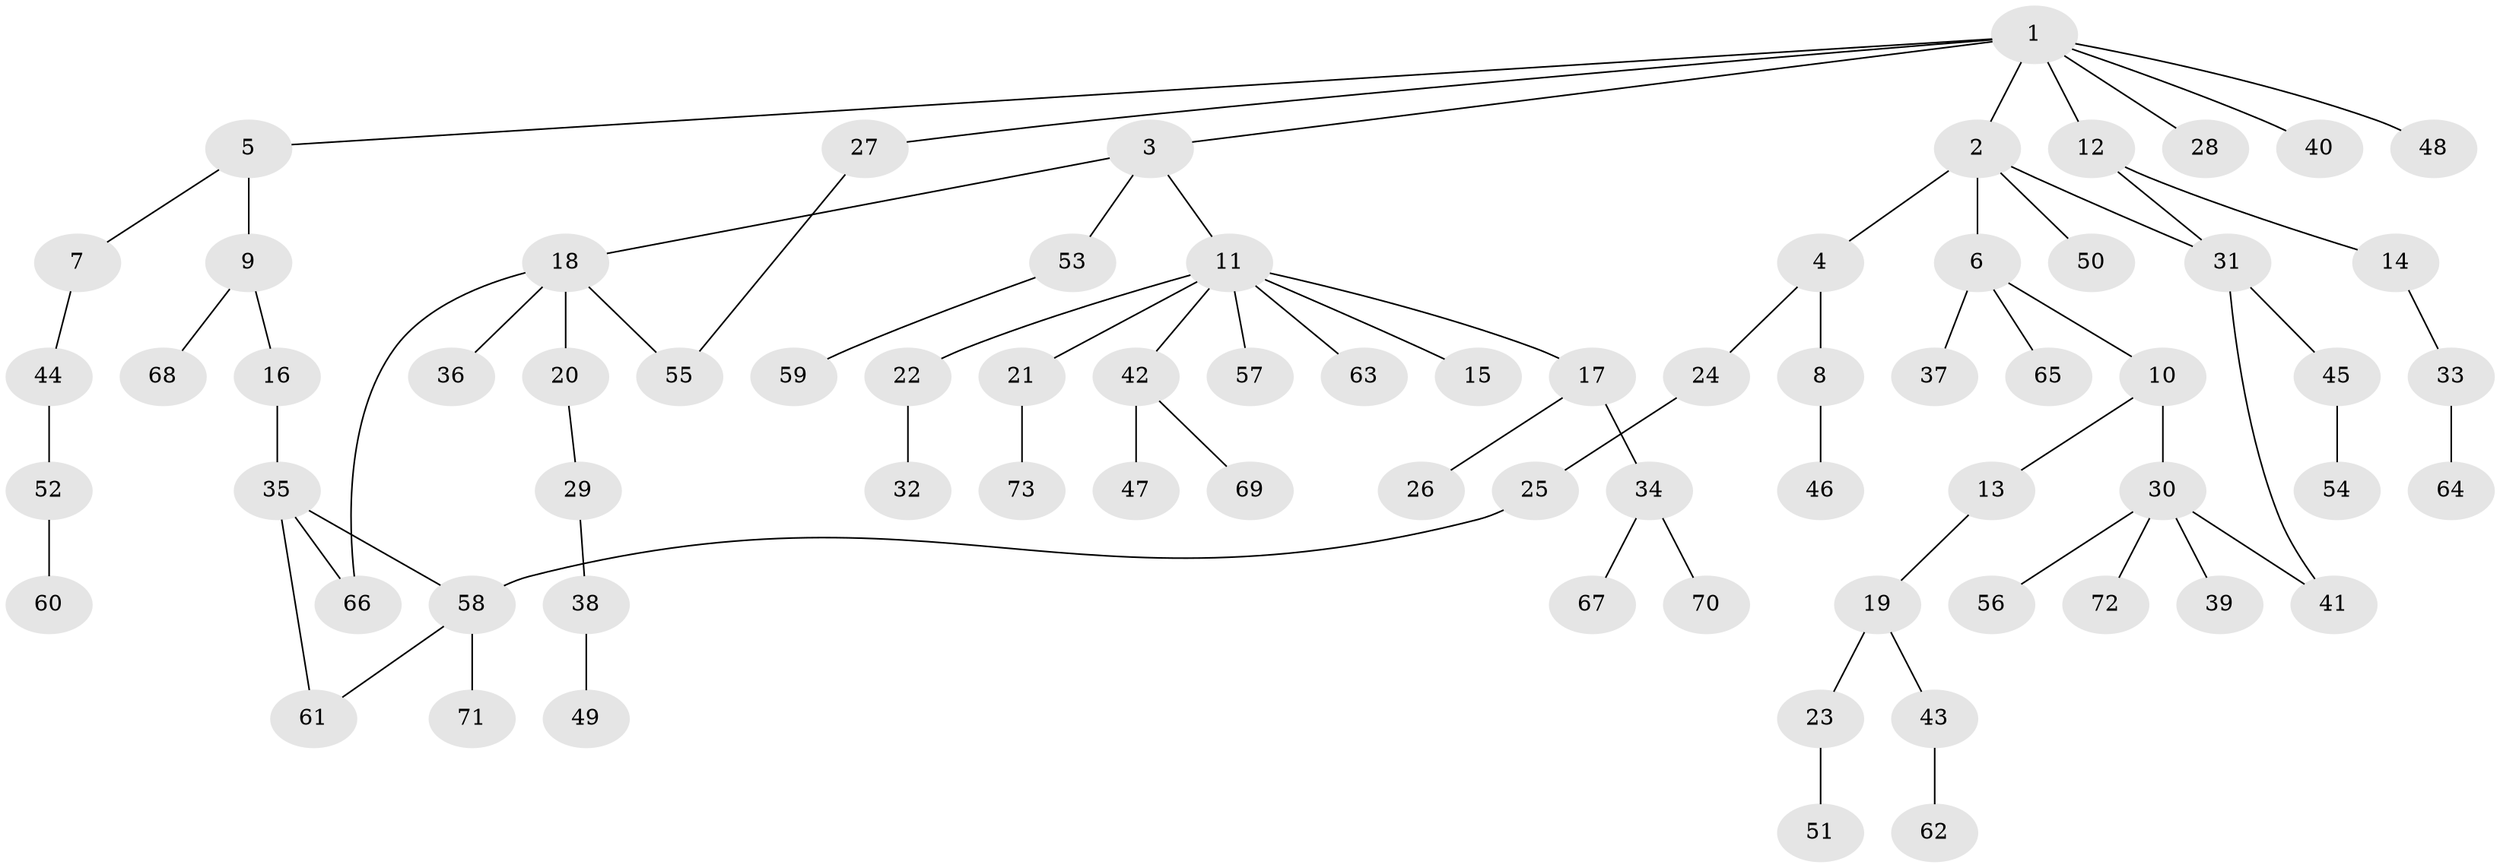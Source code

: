 // coarse degree distribution, {8: 0.02, 7: 0.02, 4: 0.04, 3: 0.14, 1: 0.48, 2: 0.26, 9: 0.02, 5: 0.02}
// Generated by graph-tools (version 1.1) at 2025/51/02/27/25 19:51:37]
// undirected, 73 vertices, 78 edges
graph export_dot {
graph [start="1"]
  node [color=gray90,style=filled];
  1;
  2;
  3;
  4;
  5;
  6;
  7;
  8;
  9;
  10;
  11;
  12;
  13;
  14;
  15;
  16;
  17;
  18;
  19;
  20;
  21;
  22;
  23;
  24;
  25;
  26;
  27;
  28;
  29;
  30;
  31;
  32;
  33;
  34;
  35;
  36;
  37;
  38;
  39;
  40;
  41;
  42;
  43;
  44;
  45;
  46;
  47;
  48;
  49;
  50;
  51;
  52;
  53;
  54;
  55;
  56;
  57;
  58;
  59;
  60;
  61;
  62;
  63;
  64;
  65;
  66;
  67;
  68;
  69;
  70;
  71;
  72;
  73;
  1 -- 2;
  1 -- 3;
  1 -- 5;
  1 -- 12;
  1 -- 27;
  1 -- 28;
  1 -- 40;
  1 -- 48;
  2 -- 4;
  2 -- 6;
  2 -- 50;
  2 -- 31;
  3 -- 11;
  3 -- 18;
  3 -- 53;
  4 -- 8;
  4 -- 24;
  5 -- 7;
  5 -- 9;
  6 -- 10;
  6 -- 37;
  6 -- 65;
  7 -- 44;
  8 -- 46;
  9 -- 16;
  9 -- 68;
  10 -- 13;
  10 -- 30;
  11 -- 15;
  11 -- 17;
  11 -- 21;
  11 -- 22;
  11 -- 42;
  11 -- 57;
  11 -- 63;
  12 -- 14;
  12 -- 31;
  13 -- 19;
  14 -- 33;
  16 -- 35;
  17 -- 26;
  17 -- 34;
  18 -- 20;
  18 -- 36;
  18 -- 66;
  18 -- 55;
  19 -- 23;
  19 -- 43;
  20 -- 29;
  21 -- 73;
  22 -- 32;
  23 -- 51;
  24 -- 25;
  25 -- 58;
  27 -- 55;
  29 -- 38;
  30 -- 39;
  30 -- 41;
  30 -- 56;
  30 -- 72;
  31 -- 45;
  31 -- 41;
  33 -- 64;
  34 -- 67;
  34 -- 70;
  35 -- 66;
  35 -- 61;
  35 -- 58;
  38 -- 49;
  42 -- 47;
  42 -- 69;
  43 -- 62;
  44 -- 52;
  45 -- 54;
  52 -- 60;
  53 -- 59;
  58 -- 61;
  58 -- 71;
}
